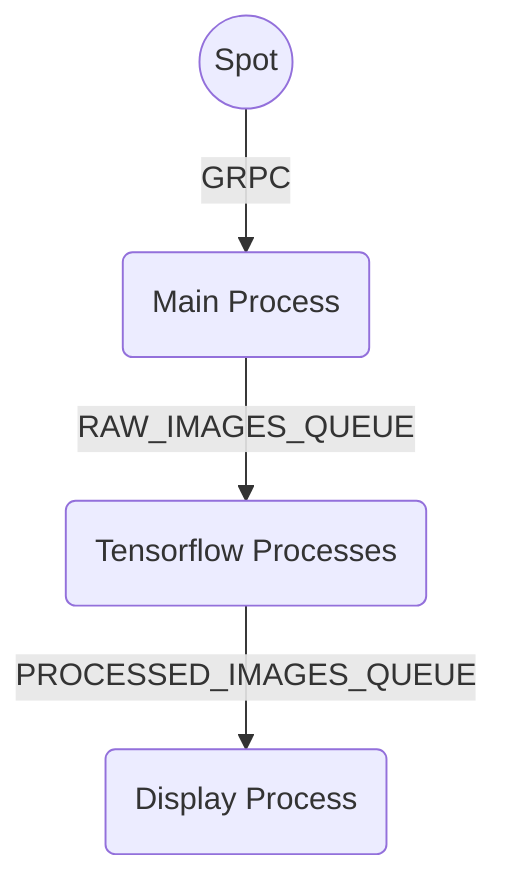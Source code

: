graph TD;
    A((Spot))-- GRPC --> B(Main Process);
    B(Main Process)-- RAW_IMAGES_QUEUE --> C(Tensorflow Processes);
    C(Tensorflow Processes)-- PROCESSED_IMAGES_QUEUE --> D(Display Process);